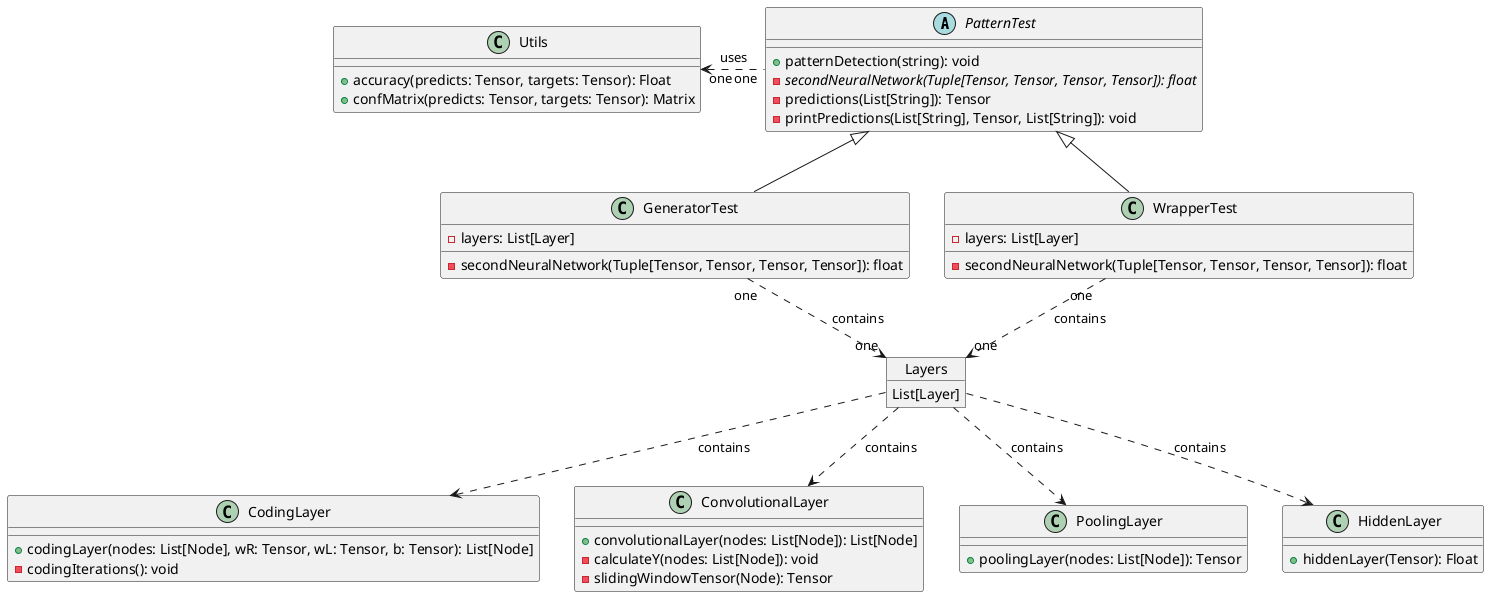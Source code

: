 @startuml Pattern_test-model

abstract class PatternTest {
    + patternDetection(string): void
    - {abstract} secondNeuralNetwork(Tuple[Tensor, Tensor, Tensor, Tensor]): float
    - predictions(List[String]): Tensor
    - printPredictions(List[String], Tensor, List[String]): void
}


' Layers
class CodingLayer {
    + codingLayer(nodes: List[Node], wR: Tensor, wL: Tensor, b: Tensor): List[Node]
    - codingIterations(): void
}

class ConvolutionalLayer {
    + convolutionalLayer(nodes: List[Node]): List[Node]
    - calculateY(nodes: List[Node]): void
    - slidingWindowTensor(Node): Tensor
}


class PoolingLayer {
    + poolingLayer(nodes: List[Node]): Tensor
}

class HiddenLayer{
    + hiddenLayer(Tensor): Float
}


'Test
class GeneratorTest extends PatternTest {
    - layers: List[Layer]
    - secondNeuralNetwork(Tuple[Tensor, Tensor, Tensor, Tensor]): float
}

class WrapperTest extends PatternTest {
    - layers: List[Layer]
    - secondNeuralNetwork(Tuple[Tensor, Tensor, Tensor, Tensor]): float
}

object Layers {
    List[Layer]
}


class Utils{
    + accuracy(predicts: Tensor, targets: Tensor): Float
    + confMatrix(predicts: Tensor, targets: Tensor): Matrix
}


PatternTest "one" .left.> "one" Utils : uses

GeneratorTest "one"..> "one" Layers: contains
WrapperTest "one"..> "one" Layers: contains

Layers ..> CodingLayer: contains
Layers ..> ConvolutionalLayer: contains
Layers ..> PoolingLayer: contains
Layers ..> HiddenLayer: contains


@enduml